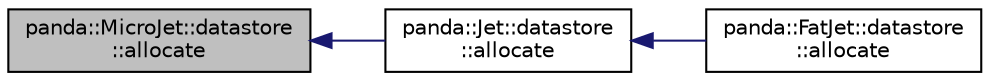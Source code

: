 digraph "panda::MicroJet::datastore::allocate"
{
 // INTERACTIVE_SVG=YES
  edge [fontname="Helvetica",fontsize="10",labelfontname="Helvetica",labelfontsize="10"];
  node [fontname="Helvetica",fontsize="10",shape=record];
  rankdir="LR";
  Node1 [label="panda::MicroJet::datastore\l::allocate",height=0.2,width=0.4,color="black", fillcolor="grey75", style="filled" fontcolor="black"];
  Node1 -> Node2 [dir="back",color="midnightblue",fontsize="10",style="solid"];
  Node2 [label="panda::Jet::datastore\l::allocate",height=0.2,width=0.4,color="black", fillcolor="white", style="filled",URL="$structpanda_1_1Jet_1_1datastore.html#a899f59963d18c2c13019d9ed27eb7745"];
  Node2 -> Node3 [dir="back",color="midnightblue",fontsize="10",style="solid"];
  Node3 [label="panda::FatJet::datastore\l::allocate",height=0.2,width=0.4,color="black", fillcolor="white", style="filled",URL="$structpanda_1_1FatJet_1_1datastore.html#a5df5d3f7ed3b3d1d70f99dcb6a9c25e4"];
}
